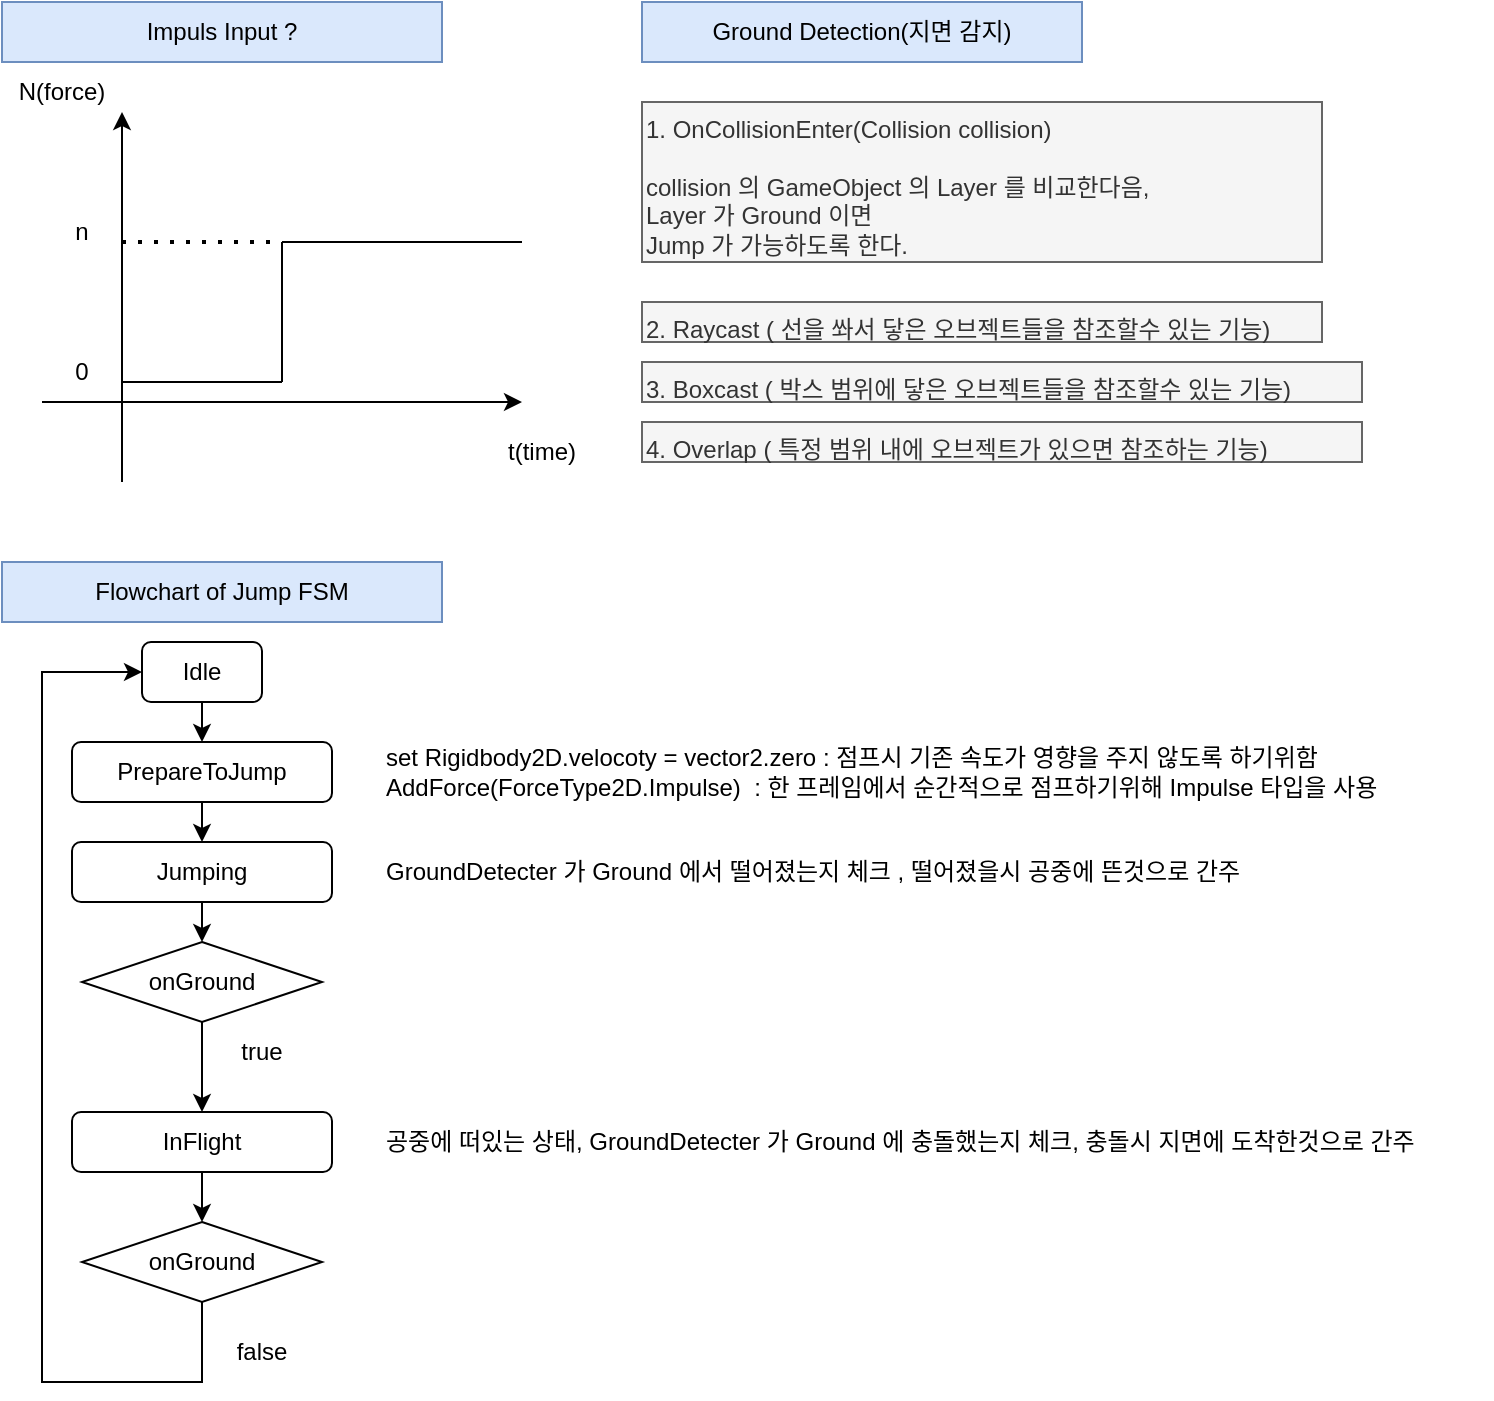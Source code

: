 <mxfile version="16.6.3" type="device"><diagram id="wQjHu4vyYs1USNd5s1AJ" name="Page-1"><mxGraphModel dx="1117" dy="669" grid="1" gridSize="10" guides="1" tooltips="1" connect="1" arrows="1" fold="1" page="1" pageScale="1" pageWidth="827" pageHeight="1169" math="0" shadow="0"><root><mxCell id="0"/><mxCell id="1" parent="0"/><mxCell id="ewRqH9PuFAeKKGJxcFw_-1" value="Impuls Input ?" style="text;html=1;strokeColor=#6c8ebf;fillColor=#dae8fc;align=center;verticalAlign=middle;whiteSpace=wrap;rounded=0;" parent="1" vertex="1"><mxGeometry width="220" height="30" as="geometry"/></mxCell><mxCell id="ewRqH9PuFAeKKGJxcFw_-2" value="" style="endArrow=none;html=1;rounded=0;" parent="1" edge="1"><mxGeometry width="50" height="50" relative="1" as="geometry"><mxPoint x="140" y="120" as="sourcePoint"/><mxPoint x="260" y="120" as="targetPoint"/></mxGeometry></mxCell><mxCell id="ewRqH9PuFAeKKGJxcFw_-3" value="" style="endArrow=classic;html=1;rounded=0;" parent="1" edge="1"><mxGeometry width="50" height="50" relative="1" as="geometry"><mxPoint x="20" y="200" as="sourcePoint"/><mxPoint x="260" y="200" as="targetPoint"/></mxGeometry></mxCell><mxCell id="ewRqH9PuFAeKKGJxcFw_-4" value="" style="endArrow=classic;html=1;rounded=0;" parent="1" edge="1"><mxGeometry width="50" height="50" relative="1" as="geometry"><mxPoint x="60" y="240" as="sourcePoint"/><mxPoint x="60" y="55" as="targetPoint"/></mxGeometry></mxCell><mxCell id="ewRqH9PuFAeKKGJxcFw_-6" value="t(time)" style="text;html=1;strokeColor=none;fillColor=none;align=center;verticalAlign=middle;whiteSpace=wrap;rounded=0;" parent="1" vertex="1"><mxGeometry x="240" y="210" width="60" height="30" as="geometry"/></mxCell><mxCell id="ewRqH9PuFAeKKGJxcFw_-7" value="N(force)" style="text;html=1;strokeColor=none;fillColor=none;align=center;verticalAlign=middle;whiteSpace=wrap;rounded=0;" parent="1" vertex="1"><mxGeometry y="30" width="60" height="30" as="geometry"/></mxCell><mxCell id="ewRqH9PuFAeKKGJxcFw_-8" value="" style="endArrow=none;html=1;rounded=0;" parent="1" edge="1"><mxGeometry width="50" height="50" relative="1" as="geometry"><mxPoint x="60" y="190" as="sourcePoint"/><mxPoint x="140" y="190" as="targetPoint"/></mxGeometry></mxCell><mxCell id="ewRqH9PuFAeKKGJxcFw_-9" value="" style="endArrow=none;html=1;rounded=0;" parent="1" edge="1"><mxGeometry width="50" height="50" relative="1" as="geometry"><mxPoint x="140" y="120" as="sourcePoint"/><mxPoint x="140" y="190" as="targetPoint"/></mxGeometry></mxCell><mxCell id="ewRqH9PuFAeKKGJxcFw_-10" value="0" style="text;html=1;strokeColor=none;fillColor=none;align=center;verticalAlign=middle;whiteSpace=wrap;rounded=0;" parent="1" vertex="1"><mxGeometry x="10" y="170" width="60" height="30" as="geometry"/></mxCell><mxCell id="ewRqH9PuFAeKKGJxcFw_-11" value="n" style="text;html=1;strokeColor=none;fillColor=none;align=center;verticalAlign=middle;whiteSpace=wrap;rounded=0;" parent="1" vertex="1"><mxGeometry x="10" y="100" width="60" height="30" as="geometry"/></mxCell><mxCell id="ewRqH9PuFAeKKGJxcFw_-12" value="" style="endArrow=none;dashed=1;html=1;dashPattern=1 3;strokeWidth=2;rounded=0;" parent="1" edge="1"><mxGeometry width="50" height="50" relative="1" as="geometry"><mxPoint x="60" y="120" as="sourcePoint"/><mxPoint x="140" y="120" as="targetPoint"/></mxGeometry></mxCell><mxCell id="ewRqH9PuFAeKKGJxcFw_-13" value="Ground Detection(지면 감지)" style="text;html=1;strokeColor=#6c8ebf;fillColor=#dae8fc;align=center;verticalAlign=middle;whiteSpace=wrap;rounded=0;" parent="1" vertex="1"><mxGeometry x="320" width="220" height="30" as="geometry"/></mxCell><mxCell id="ewRqH9PuFAeKKGJxcFw_-14" value="1. OnCollisionEnter(Collision collision)&lt;br&gt;&lt;br&gt;collision 의 GameObject 의 Layer 를 비교한다음,&amp;nbsp;&lt;br&gt;Layer 가 Ground 이면&amp;nbsp;&lt;br&gt;Jump 가 가능하도록 한다.&lt;br&gt;" style="text;html=1;strokeColor=#666666;fillColor=#f5f5f5;align=left;verticalAlign=top;whiteSpace=wrap;rounded=0;fontColor=#333333;" parent="1" vertex="1"><mxGeometry x="320" y="50" width="340" height="80" as="geometry"/></mxCell><mxCell id="ewRqH9PuFAeKKGJxcFw_-15" value="2. Raycast ( 선을 쏴서 닿은 오브젝트들을 참조할수 있는 기능)" style="text;html=1;strokeColor=#666666;fillColor=#f5f5f5;align=left;verticalAlign=top;whiteSpace=wrap;rounded=0;fontColor=#333333;" parent="1" vertex="1"><mxGeometry x="320" y="150" width="340" height="20" as="geometry"/></mxCell><mxCell id="ewRqH9PuFAeKKGJxcFw_-16" value="3. Boxcast ( 박스 범위에 닿은 오브젝트들을 참조할수 있는 기능)" style="text;html=1;strokeColor=#666666;fillColor=#f5f5f5;align=left;verticalAlign=top;whiteSpace=wrap;rounded=0;fontColor=#333333;" parent="1" vertex="1"><mxGeometry x="320" y="180" width="360" height="20" as="geometry"/></mxCell><mxCell id="ewRqH9PuFAeKKGJxcFw_-17" value="4. Overlap ( 특정 범위 내에 오브젝트가 있으면 참조하는 기능)" style="text;html=1;strokeColor=#666666;fillColor=#f5f5f5;align=left;verticalAlign=top;whiteSpace=wrap;rounded=0;fontColor=#333333;" parent="1" vertex="1"><mxGeometry x="320" y="210" width="360" height="20" as="geometry"/></mxCell><mxCell id="9q5KllIXtuVaGeV35n1x-1" value="Flowchart of Jump FSM" style="text;html=1;strokeColor=#6c8ebf;fillColor=#dae8fc;align=center;verticalAlign=middle;whiteSpace=wrap;rounded=0;" parent="1" vertex="1"><mxGeometry y="280" width="220" height="30" as="geometry"/></mxCell><mxCell id="9q5KllIXtuVaGeV35n1x-2" value="Idle" style="rounded=1;whiteSpace=wrap;html=1;" parent="1" vertex="1"><mxGeometry x="70" y="320" width="60" height="30" as="geometry"/></mxCell><mxCell id="9q5KllIXtuVaGeV35n1x-3" value="PrepareToJump" style="rounded=1;whiteSpace=wrap;html=1;" parent="1" vertex="1"><mxGeometry x="35" y="370" width="130" height="30" as="geometry"/></mxCell><mxCell id="9q5KllIXtuVaGeV35n1x-4" value="Jumping" style="rounded=1;whiteSpace=wrap;html=1;" parent="1" vertex="1"><mxGeometry x="35" y="420" width="130" height="30" as="geometry"/></mxCell><mxCell id="9q5KllIXtuVaGeV35n1x-5" value="InFlight" style="rounded=1;whiteSpace=wrap;html=1;" parent="1" vertex="1"><mxGeometry x="35" y="555" width="130" height="30" as="geometry"/></mxCell><mxCell id="9q5KllIXtuVaGeV35n1x-6" value="set Rigidbody2D.velocoty = vector2.zero : 점프시 기존 속도가 영향을 주지 않도록 하기위함&lt;br&gt;AddForce(ForceType2D.Impulse)&amp;nbsp; : 한 프레임에서 순간적으로 점프하기위해 Impulse 타입을 사용" style="text;html=1;strokeColor=none;fillColor=none;align=left;verticalAlign=middle;whiteSpace=wrap;rounded=0;" parent="1" vertex="1"><mxGeometry x="190" y="370" width="555" height="30" as="geometry"/></mxCell><mxCell id="9q5KllIXtuVaGeV35n1x-7" value="GroundDetecter 가 Ground 에서 떨어졌는지 체크 , 떨어졌을시 공중에 뜬것으로 간주" style="text;html=1;strokeColor=none;fillColor=none;align=left;verticalAlign=middle;whiteSpace=wrap;rounded=0;" parent="1" vertex="1"><mxGeometry x="190" y="420" width="555" height="30" as="geometry"/></mxCell><mxCell id="9q5KllIXtuVaGeV35n1x-8" value="공중에 떠있는 상태, GroundDetecter 가 Ground 에 충돌했는지 체크, 충돌시 지면에 도착한것으로 간주" style="text;html=1;strokeColor=none;fillColor=none;align=left;verticalAlign=middle;whiteSpace=wrap;rounded=0;" parent="1" vertex="1"><mxGeometry x="190" y="555" width="555" height="30" as="geometry"/></mxCell><mxCell id="9q5KllIXtuVaGeV35n1x-9" value="" style="endArrow=classic;html=1;rounded=0;exitX=0.5;exitY=1;exitDx=0;exitDy=0;" parent="1" source="9q5KllIXtuVaGeV35n1x-2" target="9q5KllIXtuVaGeV35n1x-3" edge="1"><mxGeometry width="50" height="50" relative="1" as="geometry"><mxPoint x="330" y="510" as="sourcePoint"/><mxPoint x="380" y="460" as="targetPoint"/></mxGeometry></mxCell><mxCell id="9q5KllIXtuVaGeV35n1x-10" value="" style="endArrow=classic;html=1;rounded=0;exitX=0.5;exitY=1;exitDx=0;exitDy=0;entryX=0.5;entryY=0;entryDx=0;entryDy=0;" parent="1" source="9q5KllIXtuVaGeV35n1x-3" target="9q5KllIXtuVaGeV35n1x-4" edge="1"><mxGeometry width="50" height="50" relative="1" as="geometry"><mxPoint x="330" y="510" as="sourcePoint"/><mxPoint x="380" y="460" as="targetPoint"/></mxGeometry></mxCell><mxCell id="9q5KllIXtuVaGeV35n1x-11" value="onGround" style="rhombus;whiteSpace=wrap;html=1;" parent="1" vertex="1"><mxGeometry x="40" y="470" width="120" height="40" as="geometry"/></mxCell><mxCell id="9q5KllIXtuVaGeV35n1x-12" value="" style="endArrow=classic;html=1;rounded=0;exitX=0.5;exitY=1;exitDx=0;exitDy=0;entryX=0.5;entryY=0;entryDx=0;entryDy=0;" parent="1" source="9q5KllIXtuVaGeV35n1x-4" target="9q5KllIXtuVaGeV35n1x-11" edge="1"><mxGeometry width="50" height="50" relative="1" as="geometry"><mxPoint x="330" y="510" as="sourcePoint"/><mxPoint x="380" y="460" as="targetPoint"/></mxGeometry></mxCell><mxCell id="9q5KllIXtuVaGeV35n1x-13" value="" style="endArrow=classic;html=1;rounded=0;exitX=0.5;exitY=1;exitDx=0;exitDy=0;" parent="1" source="9q5KllIXtuVaGeV35n1x-11" target="9q5KllIXtuVaGeV35n1x-5" edge="1"><mxGeometry width="50" height="50" relative="1" as="geometry"><mxPoint x="330" y="510" as="sourcePoint"/><mxPoint x="380" y="460" as="targetPoint"/></mxGeometry></mxCell><mxCell id="9q5KllIXtuVaGeV35n1x-14" value="true" style="text;html=1;strokeColor=none;fillColor=none;align=center;verticalAlign=middle;whiteSpace=wrap;rounded=0;" parent="1" vertex="1"><mxGeometry x="100" y="510" width="60" height="30" as="geometry"/></mxCell><mxCell id="9q5KllIXtuVaGeV35n1x-15" value="onGround" style="rhombus;whiteSpace=wrap;html=1;" parent="1" vertex="1"><mxGeometry x="40" y="610" width="120" height="40" as="geometry"/></mxCell><mxCell id="9q5KllIXtuVaGeV35n1x-16" value="" style="endArrow=classic;html=1;rounded=0;exitX=0.5;exitY=1;exitDx=0;exitDy=0;" parent="1" source="9q5KllIXtuVaGeV35n1x-5" target="9q5KllIXtuVaGeV35n1x-15" edge="1"><mxGeometry width="50" height="50" relative="1" as="geometry"><mxPoint x="330" y="510" as="sourcePoint"/><mxPoint x="380" y="460" as="targetPoint"/></mxGeometry></mxCell><mxCell id="9q5KllIXtuVaGeV35n1x-17" value="false" style="text;html=1;strokeColor=none;fillColor=none;align=center;verticalAlign=middle;whiteSpace=wrap;rounded=0;" parent="1" vertex="1"><mxGeometry x="100" y="660" width="60" height="30" as="geometry"/></mxCell><mxCell id="9q5KllIXtuVaGeV35n1x-18" value="" style="endArrow=classic;html=1;rounded=0;exitX=0.5;exitY=1;exitDx=0;exitDy=0;entryX=0;entryY=0.5;entryDx=0;entryDy=0;" parent="1" source="9q5KllIXtuVaGeV35n1x-15" target="9q5KllIXtuVaGeV35n1x-2" edge="1"><mxGeometry width="50" height="50" relative="1" as="geometry"><mxPoint x="330" y="510" as="sourcePoint"/><mxPoint x="380" y="460" as="targetPoint"/><Array as="points"><mxPoint x="100" y="690"/><mxPoint x="20" y="690"/><mxPoint x="20" y="335"/></Array></mxGeometry></mxCell></root></mxGraphModel></diagram></mxfile>